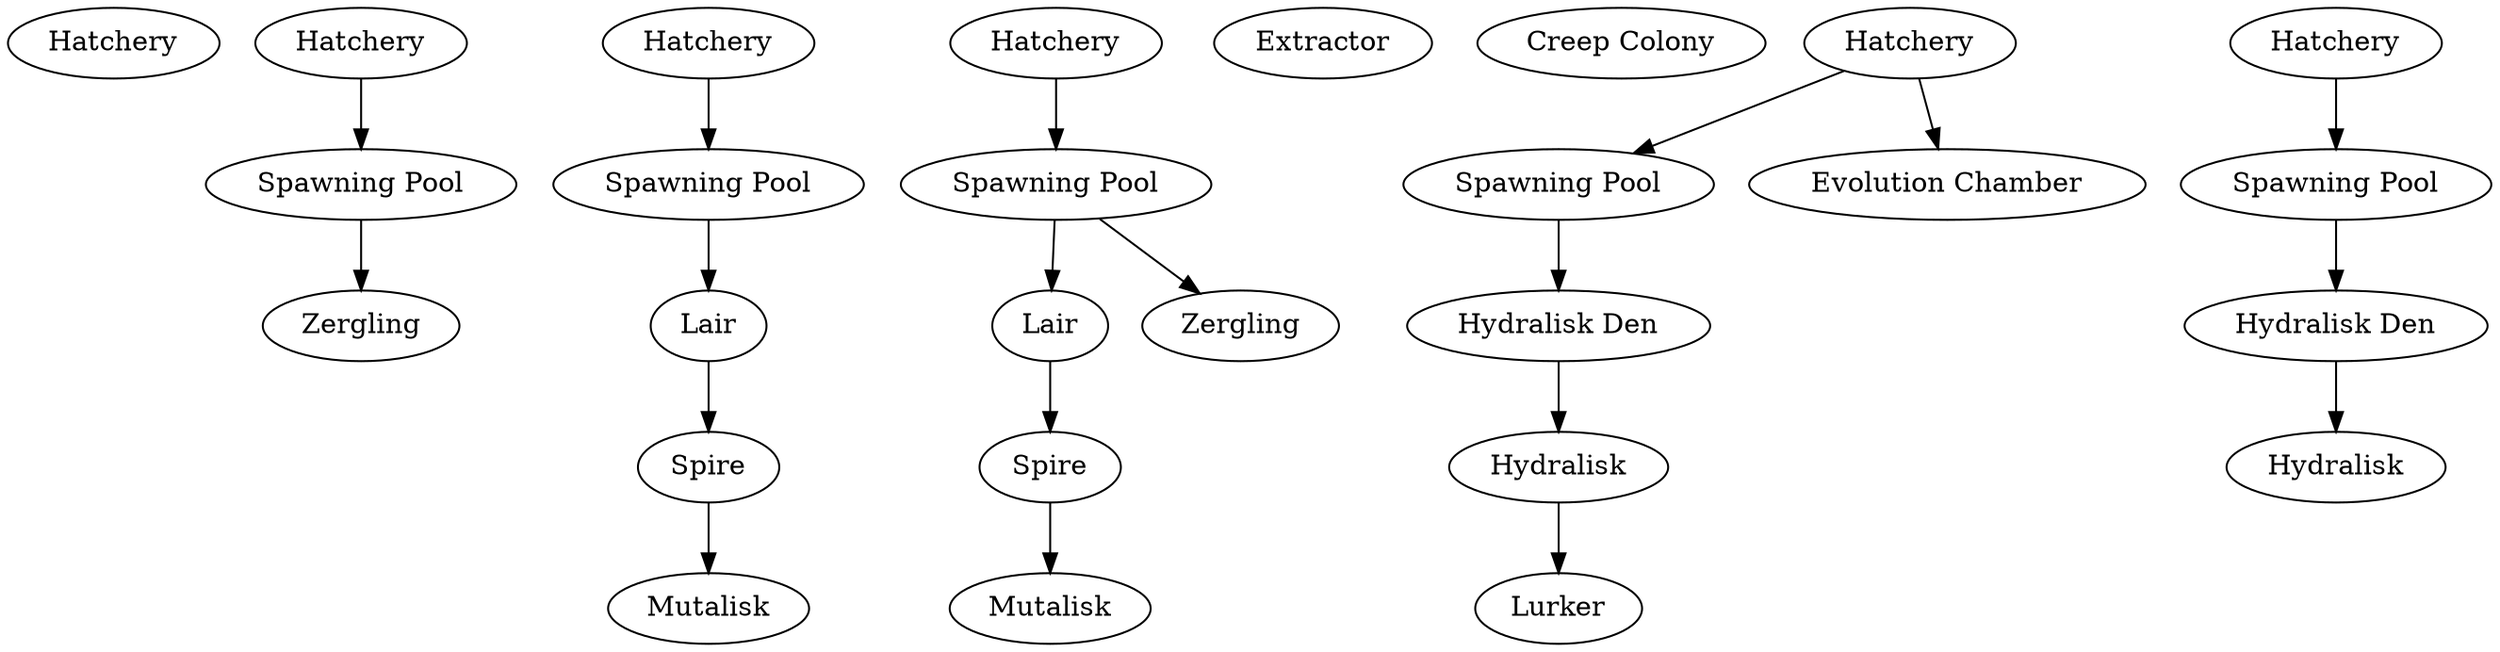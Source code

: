 digraph G {
0 [depth=0, label=Hatchery, penwidth=1, strength=1, x=0, y=0, z=0];
1 [depth=0, label=Hatchery, penwidth=1, strength=1, x=0, y=0, z=1];
2 [depth=1, label="Spawning Pool", penwidth=1, strength=1, x=0, y=0.5, z=1];
3 [depth=2, label=Zergling, penwidth=1, strength=1, x=0, y=1, z=1];
4 [depth=0, label=Hatchery, penwidth=1, strength=1, x=0, y=-0, z=0.25];
5 [depth=1, label="Spawning Pool", penwidth=1, strength=1, x=0.25, y=-0.25, z=0.25];
6 [depth=2, label=Lair, penwidth=1, strength=1, x=0.5, y=-0.5, z=0.25];
7 [depth=3, label=Spire, penwidth=1, strength=1, x=0.75, y=-0.75, z=0.25];
8 [depth=4, label=Mutalisk, penwidth=1, strength=1, x=1, y=-1, z=0.25];
9 [depth=0, label=Hatchery, penwidth=1, strength=1, x=0, y=-0, z=-0.25];
10 [depth=2147483647, label=Extractor, penwidth=1, strength=1, x="4.02653e+08", y="-4.02653e+08", z=-0.25];
11 [depth=2147483647, label="Creep Colony", penwidth=1, strength=1, x="4.02653e+08", y="-4.02653e+08", z=-0.25];
12 [depth=1, label="Spawning Pool", penwidth=1, strength=1, x=0.1875, y=-0.1875, z=-0.25];
13 [depth=2, label=Lair, penwidth=1, strength=1, x=0.375, y=-0.375, z=-0.25];
14 [depth=2, label=Zergling, penwidth=1, strength=1, x=0.375, y=-0.375, z=-0.25];
15 [depth=3, label=Spire, penwidth=1, strength=1, x=0.5625, y=-0.5625, z=-0.25];
16 [depth=4, label=Mutalisk, penwidth=1, strength=1, x=0.75, y=-0.75, z=-0.25];
17 [depth=0, label=Hatchery, penwidth=1, strength=1, x=0, y=0, z=-0.25];
18 [depth=1, label="Spawning Pool", penwidth=1, strength=1, x=0, y=0, z=-0.25];
19 [depth=1, label="Evolution Chamber", penwidth=1, strength=1, x=0, y=0, z=-0.25];
20 [depth=2, label="Hydralisk Den", penwidth=1, strength=1, x=0, y=0, z=-0.25];
21 [depth=3, label=Hydralisk, penwidth=1, strength=1, x=0, y=0, z=-0.25];
22 [depth=4, label=Lurker, penwidth=1, strength=1, x=0, y=0, z=-0.25];
23 [depth=0, label=Hatchery, penwidth=1, strength=1, x=-0, y=0, z=0.75];
24 [depth=1, label="Spawning Pool", penwidth=1, strength=1, x=-0.0833333, y=0.333333, z=0.75];
25 [depth=2, label="Hydralisk Den", penwidth=1, strength=1, x=-0.166667, y=0.666667, z=0.75];
26 [depth=3, label=Hydralisk, penwidth=1, strength=1, x=-0.25, y=1, z=0.75];
1->2 ;
2->3 ;
4->5 ;
5->6 ;
6->7 ;
7->8 ;
9->12 ;
12->13 ;
12->14 ;
13->15 ;
15->16 ;
17->18 ;
17->19 ;
18->20 ;
20->21 ;
21->22 ;
23->24 ;
24->25 ;
25->26 ;
}

